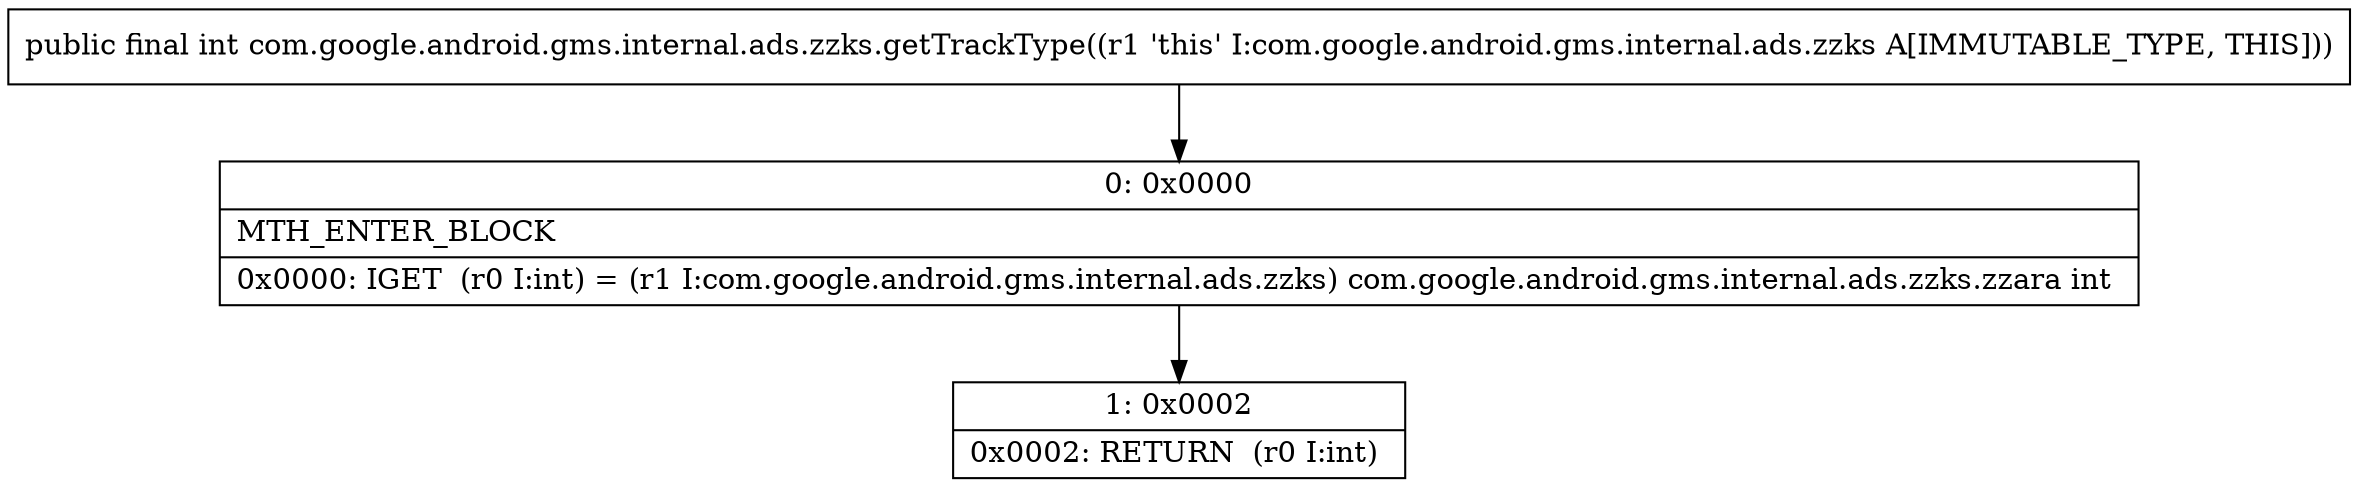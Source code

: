 digraph "CFG forcom.google.android.gms.internal.ads.zzks.getTrackType()I" {
Node_0 [shape=record,label="{0\:\ 0x0000|MTH_ENTER_BLOCK\l|0x0000: IGET  (r0 I:int) = (r1 I:com.google.android.gms.internal.ads.zzks) com.google.android.gms.internal.ads.zzks.zzara int \l}"];
Node_1 [shape=record,label="{1\:\ 0x0002|0x0002: RETURN  (r0 I:int) \l}"];
MethodNode[shape=record,label="{public final int com.google.android.gms.internal.ads.zzks.getTrackType((r1 'this' I:com.google.android.gms.internal.ads.zzks A[IMMUTABLE_TYPE, THIS])) }"];
MethodNode -> Node_0;
Node_0 -> Node_1;
}

